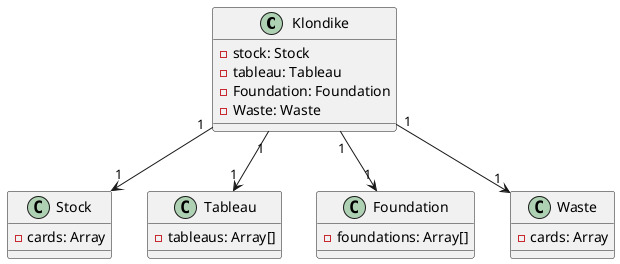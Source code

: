 @startuml klondikev7,

class Klondike {
  - stock: Stock
  - tableau: Tableau
  - Foundation: Foundation
  - Waste: Waste
}

class Stock {
  - cards: Array
}

class Tableau {
  - tableaus: Array[]
}

class Foundation {
  - foundations: Array[]
}

class Waste {
  - cards: Array
}

Klondike "1" --> "1" Stock
Klondike "1" --> "1" Tableau
Klondike "1" --> "1" Foundation
Klondike "1" --> "1" Waste

@enduml

